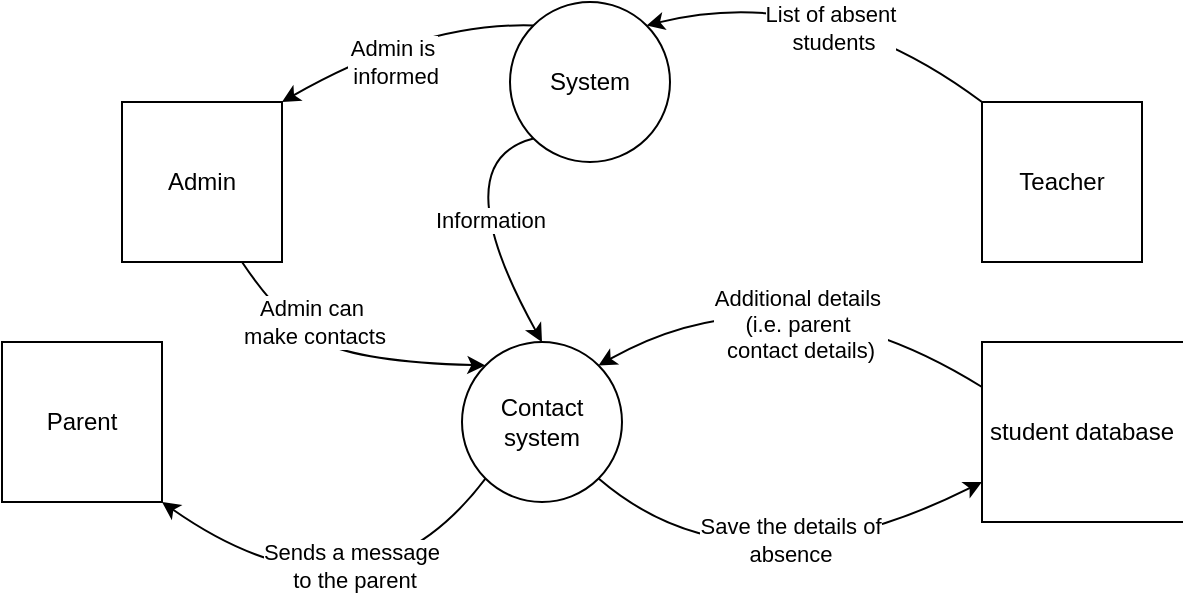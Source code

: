 <mxfile version="26.0.16">
  <diagram name="Page-1" id="IfHfpZL0jTTG3_Bh0oIq">
    <mxGraphModel dx="820" dy="521" grid="1" gridSize="10" guides="1" tooltips="1" connect="1" arrows="1" fold="1" page="1" pageScale="1" pageWidth="827" pageHeight="1169" math="0" shadow="0">
      <root>
        <mxCell id="0" />
        <mxCell id="1" parent="0" />
        <mxCell id="6O4c5sErOSXybksgxYzl-1" value="System" style="ellipse;whiteSpace=wrap;html=1;aspect=fixed;" vertex="1" parent="1">
          <mxGeometry x="334" y="100" width="80" height="80" as="geometry" />
        </mxCell>
        <mxCell id="6O4c5sErOSXybksgxYzl-2" value="Teacher" style="whiteSpace=wrap;html=1;aspect=fixed;" vertex="1" parent="1">
          <mxGeometry x="570" y="150" width="80" height="80" as="geometry" />
        </mxCell>
        <mxCell id="6O4c5sErOSXybksgxYzl-11" value="Contact system" style="ellipse;whiteSpace=wrap;html=1;" vertex="1" parent="1">
          <mxGeometry x="310" y="270" width="80" height="80" as="geometry" />
        </mxCell>
        <mxCell id="6O4c5sErOSXybksgxYzl-14" value="student database" style="html=1;dashed=0;whiteSpace=wrap;shape=partialRectangle;right=0;" vertex="1" parent="1">
          <mxGeometry x="570" y="270" width="100" height="90" as="geometry" />
        </mxCell>
        <mxCell id="6O4c5sErOSXybksgxYzl-15" value="Parent" style="whiteSpace=wrap;html=1;aspect=fixed;" vertex="1" parent="1">
          <mxGeometry x="80" y="270" width="80" height="80" as="geometry" />
        </mxCell>
        <mxCell id="6O4c5sErOSXybksgxYzl-23" value="Admin" style="whiteSpace=wrap;html=1;aspect=fixed;" vertex="1" parent="1">
          <mxGeometry x="140" y="150" width="80" height="80" as="geometry" />
        </mxCell>
        <mxCell id="6O4c5sErOSXybksgxYzl-32" value="" style="curved=1;endArrow=classic;html=1;rounded=0;exitX=0;exitY=0;exitDx=0;exitDy=0;entryX=1;entryY=0;entryDx=0;entryDy=0;" edge="1" parent="1" source="6O4c5sErOSXybksgxYzl-2" target="6O4c5sErOSXybksgxYzl-1">
          <mxGeometry width="50" height="50" relative="1" as="geometry">
            <mxPoint x="454" y="140" as="sourcePoint" />
            <mxPoint x="374" y="160" as="targetPoint" />
            <Array as="points">
              <mxPoint x="490" y="90" />
            </Array>
          </mxGeometry>
        </mxCell>
        <mxCell id="6O4c5sErOSXybksgxYzl-33" value="List of absent&lt;div&gt;&amp;nbsp;students&lt;/div&gt;" style="edgeLabel;html=1;align=center;verticalAlign=middle;resizable=0;points=[];" vertex="1" connectable="0" parent="6O4c5sErOSXybksgxYzl-32">
          <mxGeometry x="0.074" y="23" relative="1" as="geometry">
            <mxPoint as="offset" />
          </mxGeometry>
        </mxCell>
        <mxCell id="6O4c5sErOSXybksgxYzl-34" value="" style="curved=1;endArrow=classic;html=1;rounded=0;exitX=0;exitY=0;exitDx=0;exitDy=0;entryX=1;entryY=0;entryDx=0;entryDy=0;" edge="1" parent="1" source="6O4c5sErOSXybksgxYzl-1" target="6O4c5sErOSXybksgxYzl-23">
          <mxGeometry width="50" height="50" relative="1" as="geometry">
            <mxPoint x="250" y="160" as="sourcePoint" />
            <mxPoint x="300" y="110" as="targetPoint" />
            <Array as="points">
              <mxPoint x="290" y="110" />
            </Array>
          </mxGeometry>
        </mxCell>
        <mxCell id="6O4c5sErOSXybksgxYzl-35" value="Admin is&lt;div&gt;&amp;nbsp;informed&lt;/div&gt;" style="edgeLabel;html=1;align=center;verticalAlign=middle;resizable=0;points=[];" vertex="1" connectable="0" parent="6O4c5sErOSXybksgxYzl-34">
          <mxGeometry x="0.157" y="10" relative="1" as="geometry">
            <mxPoint as="offset" />
          </mxGeometry>
        </mxCell>
        <mxCell id="6O4c5sErOSXybksgxYzl-36" value="" style="curved=1;endArrow=classic;html=1;rounded=0;exitX=0.75;exitY=1;exitDx=0;exitDy=0;entryX=0;entryY=0;entryDx=0;entryDy=0;" edge="1" parent="1" source="6O4c5sErOSXybksgxYzl-23" target="6O4c5sErOSXybksgxYzl-11">
          <mxGeometry width="50" height="50" relative="1" as="geometry">
            <mxPoint x="230" y="290" as="sourcePoint" />
            <mxPoint x="280" y="240" as="targetPoint" />
            <Array as="points">
              <mxPoint x="220" y="260" />
              <mxPoint x="260" y="280" />
            </Array>
          </mxGeometry>
        </mxCell>
        <mxCell id="6O4c5sErOSXybksgxYzl-38" value="Admin can&amp;nbsp;&lt;div&gt;make contacts&lt;/div&gt;" style="edgeLabel;html=1;align=center;verticalAlign=middle;resizable=0;points=[];" vertex="1" connectable="0" parent="6O4c5sErOSXybksgxYzl-36">
          <mxGeometry x="-0.233" y="-1" relative="1" as="geometry">
            <mxPoint y="-9" as="offset" />
          </mxGeometry>
        </mxCell>
        <mxCell id="6O4c5sErOSXybksgxYzl-39" value="" style="curved=1;endArrow=classic;html=1;rounded=0;exitX=0;exitY=1;exitDx=0;exitDy=0;entryX=1;entryY=1;entryDx=0;entryDy=0;" edge="1" parent="1" source="6O4c5sErOSXybksgxYzl-11" target="6O4c5sErOSXybksgxYzl-15">
          <mxGeometry width="50" height="50" relative="1" as="geometry">
            <mxPoint x="240" y="450" as="sourcePoint" />
            <mxPoint x="220" y="400" as="targetPoint" />
            <Array as="points">
              <mxPoint x="260" y="420" />
            </Array>
          </mxGeometry>
        </mxCell>
        <mxCell id="6O4c5sErOSXybksgxYzl-40" value="Sends a message&amp;nbsp;&lt;div&gt;to the parent&lt;/div&gt;" style="edgeLabel;html=1;align=center;verticalAlign=middle;resizable=0;points=[];" vertex="1" connectable="0" parent="6O4c5sErOSXybksgxYzl-39">
          <mxGeometry x="-0.335" y="-27" relative="1" as="geometry">
            <mxPoint as="offset" />
          </mxGeometry>
        </mxCell>
        <mxCell id="6O4c5sErOSXybksgxYzl-41" value="" style="curved=1;endArrow=classic;html=1;rounded=0;exitX=1;exitY=1;exitDx=0;exitDy=0;" edge="1" parent="1" source="6O4c5sErOSXybksgxYzl-11" target="6O4c5sErOSXybksgxYzl-14">
          <mxGeometry width="50" height="50" relative="1" as="geometry">
            <mxPoint x="490" y="420" as="sourcePoint" />
            <mxPoint x="540" y="370" as="targetPoint" />
            <Array as="points">
              <mxPoint x="450" y="400" />
            </Array>
          </mxGeometry>
        </mxCell>
        <mxCell id="6O4c5sErOSXybksgxYzl-42" value="Save the details of&lt;div&gt;absence&lt;/div&gt;" style="edgeLabel;html=1;align=center;verticalAlign=middle;resizable=0;points=[];" vertex="1" connectable="0" parent="6O4c5sErOSXybksgxYzl-41">
          <mxGeometry x="0.133" y="17" relative="1" as="geometry">
            <mxPoint as="offset" />
          </mxGeometry>
        </mxCell>
        <mxCell id="6O4c5sErOSXybksgxYzl-44" value="" style="curved=1;endArrow=classic;html=1;rounded=0;exitX=0;exitY=0.25;exitDx=0;exitDy=0;entryX=1;entryY=0;entryDx=0;entryDy=0;" edge="1" parent="1" source="6O4c5sErOSXybksgxYzl-14" target="6O4c5sErOSXybksgxYzl-11">
          <mxGeometry width="50" height="50" relative="1" as="geometry">
            <mxPoint x="470" y="280" as="sourcePoint" />
            <mxPoint x="520" y="230" as="targetPoint" />
            <Array as="points">
              <mxPoint x="470" y="230" />
            </Array>
          </mxGeometry>
        </mxCell>
        <mxCell id="6O4c5sErOSXybksgxYzl-45" value="Additional details&amp;nbsp;&lt;div&gt;(i.e. parent&amp;nbsp;&lt;/div&gt;&lt;div&gt;contact details)&lt;/div&gt;" style="edgeLabel;html=1;align=center;verticalAlign=middle;resizable=0;points=[];" vertex="1" connectable="0" parent="6O4c5sErOSXybksgxYzl-44">
          <mxGeometry x="-0.156" y="21" relative="1" as="geometry">
            <mxPoint as="offset" />
          </mxGeometry>
        </mxCell>
        <mxCell id="6O4c5sErOSXybksgxYzl-51" value="" style="curved=1;endArrow=classic;html=1;rounded=0;exitX=0;exitY=1;exitDx=0;exitDy=0;entryX=0.5;entryY=0;entryDx=0;entryDy=0;" edge="1" parent="1" source="6O4c5sErOSXybksgxYzl-1" target="6O4c5sErOSXybksgxYzl-11">
          <mxGeometry width="50" height="50" relative="1" as="geometry">
            <mxPoint x="310" y="240" as="sourcePoint" />
            <mxPoint x="270" y="200" as="targetPoint" />
            <Array as="points">
              <mxPoint x="300" y="180" />
            </Array>
          </mxGeometry>
        </mxCell>
        <mxCell id="6O4c5sErOSXybksgxYzl-52" value="Information" style="edgeLabel;html=1;align=center;verticalAlign=middle;resizable=0;points=[];" vertex="1" connectable="0" parent="6O4c5sErOSXybksgxYzl-51">
          <mxGeometry x="0.126" y="7" relative="1" as="geometry">
            <mxPoint as="offset" />
          </mxGeometry>
        </mxCell>
      </root>
    </mxGraphModel>
  </diagram>
</mxfile>
